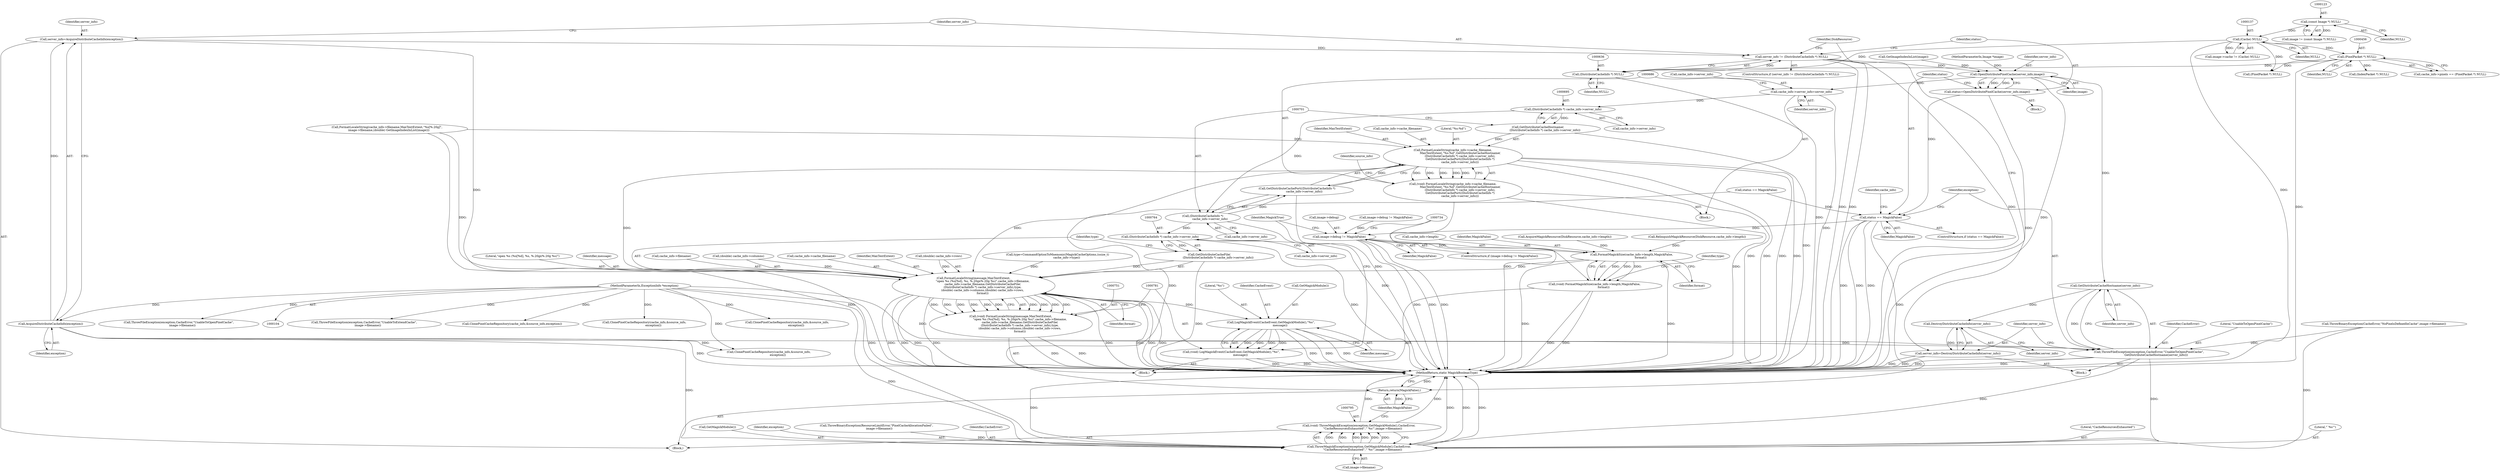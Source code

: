 digraph "0_ImageMagick_4e81ce8b07219c69a9aeccb0f7f7b927ca6db74c_0@pointer" {
"1000633" [label="(Call,server_info != (DistributeCacheInfo *) NULL)"];
"1000628" [label="(Call,server_info=AcquireDistributeCacheInfo(exception))"];
"1000630" [label="(Call,AcquireDistributeCacheInfo(exception))"];
"1000107" [label="(MethodParameterIn,ExceptionInfo *exception)"];
"1000635" [label="(Call,(DistributeCacheInfo *) NULL)"];
"1000455" [label="(Call,(PixelPacket *) NULL)"];
"1000136" [label="(Call,(Cache) NULL)"];
"1000122" [label="(Call,(const Image *) NULL)"];
"1000641" [label="(Call,OpenDistributePixelCache(server_info,image))"];
"1000639" [label="(Call,status=OpenDistributePixelCache(server_info,image))"];
"1000645" [label="(Call,status == MagickFalse)"];
"1000727" [label="(Call,image->debug != MagickFalse)"];
"1000735" [label="(Call,FormatMagickSize(cache_info->length,MagickFalse,\n                    format))"];
"1000733" [label="(Call,(void) FormatMagickSize(cache_info->length,MagickFalse,\n                    format))"];
"1000752" [label="(Call,FormatLocaleString(message,MaxTextExtent,\n                    \"open %s (%s[%d], %s, %.20gx%.20g %s)\",cache_info->filename,\n                    cache_info->cache_filename,GetDistributeCacheFile(\n                    (DistributeCacheInfo *) cache_info->server_info),type,\n                    (double) cache_info->columns,(double) cache_info->rows,\n                    format))"];
"1000750" [label="(Call,(void) FormatLocaleString(message,MaxTextExtent,\n                    \"open %s (%s[%d], %s, %.20gx%.20g %s)\",cache_info->filename,\n                    cache_info->cache_filename,GetDistributeCacheFile(\n                    (DistributeCacheInfo *) cache_info->server_info),type,\n                    (double) cache_info->columns,(double) cache_info->rows,\n                    format))"];
"1000782" [label="(Call,LogMagickEvent(CacheEvent,GetMagickModule(),\"%s\",\n                    message))"];
"1000780" [label="(Call,(void) LogMagickEvent(CacheEvent,GetMagickModule(),\"%s\",\n                    message))"];
"1000805" [label="(Return,return(MagickFalse);)"];
"1000653" [label="(Call,GetDistributeCacheHostname(server_info))"];
"1000649" [label="(Call,ThrowFileException(exception,CacheError,\"UnableToOpenPixelCache\",\n                GetDistributeCacheHostname(server_info)))"];
"1000796" [label="(Call,ThrowMagickException(exception,GetMagickModule(),CacheError,\n        \"CacheResourcesExhausted\",\"`%s'\",image->filename))"];
"1000794" [label="(Call,(void) ThrowMagickException(exception,GetMagickModule(),CacheError,\n        \"CacheResourcesExhausted\",\"`%s'\",image->filename))"];
"1000657" [label="(Call,DestroyDistributeCacheInfo(server_info))"];
"1000655" [label="(Call,server_info=DestroyDistributeCacheInfo(server_info))"];
"1000680" [label="(Call,cache_info->server_info=server_info)"];
"1000694" [label="(Call,(DistributeCacheInfo *) cache_info->server_info)"];
"1000693" [label="(Call,GetDistributeCacheHostname(\n                (DistributeCacheInfo *) cache_info->server_info))"];
"1000687" [label="(Call,FormatLocaleString(cache_info->cache_filename,\n                MaxTextExtent,\"%s:%d\",GetDistributeCacheHostname(\n                (DistributeCacheInfo *) cache_info->server_info),\n                GetDistributeCachePort((DistributeCacheInfo *)\n                cache_info->server_info)))"];
"1000685" [label="(Call,(void) FormatLocaleString(cache_info->cache_filename,\n                MaxTextExtent,\"%s:%d\",GetDistributeCacheHostname(\n                (DistributeCacheInfo *) cache_info->server_info),\n                GetDistributeCachePort((DistributeCacheInfo *)\n                cache_info->server_info)))"];
"1000700" [label="(Call,(DistributeCacheInfo *)\n                cache_info->server_info)"];
"1000699" [label="(Call,GetDistributeCachePort((DistributeCacheInfo *)\n                cache_info->server_info))"];
"1000763" [label="(Call,(DistributeCacheInfo *) cache_info->server_info)"];
"1000762" [label="(Call,GetDistributeCacheFile(\n                    (DistributeCacheInfo *) cache_info->server_info))"];
"1000641" [label="(Call,OpenDistributePixelCache(server_info,image))"];
"1000640" [label="(Identifier,status)"];
"1000607" [label="(Call,status == MagickFalse)"];
"1000105" [label="(MethodParameterIn,Image *image)"];
"1000140" [label="(Call,image->debug != MagickFalse)"];
"1000637" [label="(Identifier,NULL)"];
"1000687" [label="(Call,FormatLocaleString(cache_info->cache_filename,\n                MaxTextExtent,\"%s:%d\",GetDistributeCacheHostname(\n                (DistributeCacheInfo *) cache_info->server_info),\n                GetDistributeCachePort((DistributeCacheInfo *)\n                cache_info->server_info)))"];
"1000692" [label="(Literal,\"%s:%d\")"];
"1000726" [label="(ControlStructure,if (image->debug != MagickFalse))"];
"1000756" [label="(Call,cache_info->filename)"];
"1000782" [label="(Call,LogMagickEvent(CacheEvent,GetMagickModule(),\"%s\",\n                    message))"];
"1000800" [label="(Literal,\"CacheResourcesExhausted\")"];
"1000754" [label="(Identifier,MaxTextExtent)"];
"1000786" [label="(Identifier,message)"];
"1000759" [label="(Call,cache_info->cache_filename)"];
"1000785" [label="(Literal,\"%s\")"];
"1000658" [label="(Identifier,server_info)"];
"1001191" [label="(MethodReturn,static MagickBooleanType)"];
"1000638" [label="(Block,)"];
"1000646" [label="(Identifier,status)"];
"1000794" [label="(Call,(void) ThrowMagickException(exception,GetMagickModule(),CacheError,\n        \"CacheResourcesExhausted\",\"`%s'\",image->filename))"];
"1000644" [label="(ControlStructure,if (status == MagickFalse))"];
"1000790" [label="(Identifier,DiskResource)"];
"1000867" [label="(Call,ThrowFileException(exception,CacheError,\"UnableToExtendCache\",\n        image->filename))"];
"1000166" [label="(Call,ThrowBinaryException(CacheError,\"NoPixelsDefinedInCache\",image->filename))"];
"1000684" [label="(Identifier,server_info)"];
"1000615" [label="(Block,)"];
"1000696" [label="(Call,cache_info->server_info)"];
"1000700" [label="(Call,(DistributeCacheInfo *)\n                cache_info->server_info)"];
"1000455" [label="(Call,(PixelPacket *) NULL)"];
"1000762" [label="(Call,GetDistributeCacheFile(\n                    (DistributeCacheInfo *) cache_info->server_info))"];
"1000805" [label="(Return,return(MagickFalse);)"];
"1001123" [label="(Call,ClonePixelCacheRepository(cache_info,&source_info,exception))"];
"1000699" [label="(Call,GetDistributeCachePort((DistributeCacheInfo *)\n                cache_info->server_info))"];
"1000779" [label="(Identifier,format)"];
"1000750" [label="(Call,(void) FormatLocaleString(message,MaxTextExtent,\n                    \"open %s (%s[%d], %s, %.20gx%.20g %s)\",cache_info->filename,\n                    cache_info->cache_filename,GetDistributeCacheFile(\n                    (DistributeCacheInfo *) cache_info->server_info),type,\n                    (double) cache_info->columns,(double) cache_info->rows,\n                    format))"];
"1000516" [label="(Call,ClonePixelCacheRepository(cache_info,&source_info,\n                    exception))"];
"1000688" [label="(Call,cache_info->cache_filename)"];
"1000650" [label="(Identifier,exception)"];
"1000783" [label="(Identifier,CacheEvent)"];
"1000219" [label="(Call,FormatLocaleString(cache_info->filename,MaxTextExtent,\"%s[%.20g]\",\n    image->filename,(double) GetImageIndexInList(image)))"];
"1000801" [label="(Literal,\"`%s'\")"];
"1000774" [label="(Call,(double) cache_info->rows)"];
"1000657" [label="(Call,DestroyDistributeCacheInfo(server_info))"];
"1000685" [label="(Call,(void) FormatLocaleString(cache_info->cache_filename,\n                MaxTextExtent,\"%s:%d\",GetDistributeCacheHostname(\n                (DistributeCacheInfo *) cache_info->server_info),\n                GetDistributeCachePort((DistributeCacheInfo *)\n                cache_info->server_info)))"];
"1000652" [label="(Literal,\"UnableToOpenPixelCache\")"];
"1000798" [label="(Call,GetMagickModule())"];
"1000768" [label="(Identifier,type)"];
"1000639" [label="(Call,status=OpenDistributePixelCache(server_info,image))"];
"1001037" [label="(Call,ClonePixelCacheRepository(cache_info,&source_info,\n                    exception))"];
"1000633" [label="(Call,server_info != (DistributeCacheInfo *) NULL)"];
"1000132" [label="(Call,image->cache != (Cache) NULL)"];
"1000739" [label="(Identifier,MagickFalse)"];
"1000727" [label="(Call,image->debug != MagickFalse)"];
"1000802" [label="(Call,image->filename)"];
"1000740" [label="(Identifier,format)"];
"1000735" [label="(Call,FormatMagickSize(cache_info->length,MagickFalse,\n                    format))"];
"1000631" [label="(Identifier,exception)"];
"1000600" [label="(Call,AcquireMagickResource(DiskResource,cache_info->length))"];
"1000635" [label="(Call,(DistributeCacheInfo *) NULL)"];
"1000483" [label="(Call,(IndexPacket *) NULL)"];
"1000654" [label="(Identifier,server_info)"];
"1000694" [label="(Call,(DistributeCacheInfo *) cache_info->server_info)"];
"1000656" [label="(Identifier,server_info)"];
"1000457" [label="(Identifier,NULL)"];
"1000138" [label="(Identifier,NULL)"];
"1000634" [label="(Identifier,server_info)"];
"1000660" [label="(Block,)"];
"1000797" [label="(Identifier,exception)"];
"1000630" [label="(Call,AcquireDistributeCacheInfo(exception))"];
"1000691" [label="(Identifier,MaxTextExtent)"];
"1000741" [label="(Call,type=CommandOptionToMnemonic(MagickCacheOptions,(ssize_t)\n                    cache_info->type))"];
"1000645" [label="(Call,status == MagickFalse)"];
"1000107" [label="(MethodParameterIn,ExceptionInfo *exception)"];
"1000731" [label="(Identifier,MagickFalse)"];
"1000648" [label="(Block,)"];
"1000339" [label="(Call,ThrowBinaryException(ResourceLimitError,\"PixelCacheAllocationFailed\",\n      image->filename))"];
"1000122" [label="(Call,(const Image *) NULL)"];
"1000718" [label="(Call,ClonePixelCacheRepository(cache_info,&source_info,\n                    exception))"];
"1000642" [label="(Identifier,server_info)"];
"1000780" [label="(Call,(void) LogMagickEvent(CacheEvent,GetMagickModule(),\"%s\",\n                    message))"];
"1000968" [label="(Call,(PixelPacket *) NULL)"];
"1000653" [label="(Call,GetDistributeCacheHostname(server_info))"];
"1000623" [label="(Call,RelinquishMagickResource(DiskResource,cache_info->length))"];
"1000796" [label="(Call,ThrowMagickException(exception,GetMagickModule(),CacheError,\n        \"CacheResourcesExhausted\",\"`%s'\",image->filename))"];
"1000451" [label="(Call,cache_info->pixels == (PixelPacket *) NULL)"];
"1000693" [label="(Call,GetDistributeCacheHostname(\n                (DistributeCacheInfo *) cache_info->server_info))"];
"1000124" [label="(Identifier,NULL)"];
"1000680" [label="(Call,cache_info->server_info=server_info)"];
"1000681" [label="(Call,cache_info->server_info)"];
"1000649" [label="(Call,ThrowFileException(exception,CacheError,\"UnableToOpenPixelCache\",\n                GetDistributeCacheHostname(server_info)))"];
"1000736" [label="(Call,cache_info->length)"];
"1000752" [label="(Call,FormatLocaleString(message,MaxTextExtent,\n                    \"open %s (%s[%d], %s, %.20gx%.20g %s)\",cache_info->filename,\n                    cache_info->cache_filename,GetDistributeCacheFile(\n                    (DistributeCacheInfo *) cache_info->server_info),type,\n                    (double) cache_info->columns,(double) cache_info->rows,\n                    format))"];
"1000136" [label="(Call,(Cache) NULL)"];
"1000769" [label="(Call,(double) cache_info->columns)"];
"1000784" [label="(Call,GetMagickModule())"];
"1000840" [label="(Call,ThrowFileException(exception,CacheError,\"UnableToOpenPixelCache\",\n        image->filename))"];
"1000628" [label="(Call,server_info=AcquireDistributeCacheInfo(exception))"];
"1000647" [label="(Identifier,MagickFalse)"];
"1000733" [label="(Call,(void) FormatMagickSize(cache_info->length,MagickFalse,\n                    format))"];
"1000632" [label="(ControlStructure,if (server_info != (DistributeCacheInfo *) NULL))"];
"1000655" [label="(Call,server_info=DestroyDistributeCacheInfo(server_info))"];
"1000755" [label="(Literal,\"open %s (%s[%d], %s, %.20gx%.20g %s)\")"];
"1000230" [label="(Call,GetImageIndexInList(image))"];
"1000651" [label="(Identifier,CacheError)"];
"1000629" [label="(Identifier,server_info)"];
"1000728" [label="(Call,image->debug)"];
"1000663" [label="(Identifier,cache_info)"];
"1000806" [label="(Identifier,MagickFalse)"];
"1000788" [label="(Identifier,MagickTrue)"];
"1000643" [label="(Identifier,image)"];
"1000763" [label="(Call,(DistributeCacheInfo *) cache_info->server_info)"];
"1000753" [label="(Identifier,message)"];
"1000732" [label="(Block,)"];
"1000120" [label="(Call,image != (const Image *) NULL)"];
"1000799" [label="(Identifier,CacheError)"];
"1000702" [label="(Call,cache_info->server_info)"];
"1000709" [label="(Identifier,source_info)"];
"1000765" [label="(Call,cache_info->server_info)"];
"1000742" [label="(Identifier,type)"];
"1000633" -> "1000632"  [label="AST: "];
"1000633" -> "1000635"  [label="CFG: "];
"1000634" -> "1000633"  [label="AST: "];
"1000635" -> "1000633"  [label="AST: "];
"1000640" -> "1000633"  [label="CFG: "];
"1000790" -> "1000633"  [label="CFG: "];
"1000633" -> "1001191"  [label="DDG: "];
"1000633" -> "1001191"  [label="DDG: "];
"1000633" -> "1001191"  [label="DDG: "];
"1000628" -> "1000633"  [label="DDG: "];
"1000635" -> "1000633"  [label="DDG: "];
"1000633" -> "1000641"  [label="DDG: "];
"1000628" -> "1000615"  [label="AST: "];
"1000628" -> "1000630"  [label="CFG: "];
"1000629" -> "1000628"  [label="AST: "];
"1000630" -> "1000628"  [label="AST: "];
"1000634" -> "1000628"  [label="CFG: "];
"1000628" -> "1001191"  [label="DDG: "];
"1000630" -> "1000628"  [label="DDG: "];
"1000630" -> "1000631"  [label="CFG: "];
"1000631" -> "1000630"  [label="AST: "];
"1000630" -> "1001191"  [label="DDG: "];
"1000107" -> "1000630"  [label="DDG: "];
"1000630" -> "1000649"  [label="DDG: "];
"1000630" -> "1000718"  [label="DDG: "];
"1000630" -> "1000796"  [label="DDG: "];
"1000107" -> "1000104"  [label="AST: "];
"1000107" -> "1001191"  [label="DDG: "];
"1000107" -> "1000516"  [label="DDG: "];
"1000107" -> "1000649"  [label="DDG: "];
"1000107" -> "1000718"  [label="DDG: "];
"1000107" -> "1000796"  [label="DDG: "];
"1000107" -> "1000840"  [label="DDG: "];
"1000107" -> "1000867"  [label="DDG: "];
"1000107" -> "1001037"  [label="DDG: "];
"1000107" -> "1001123"  [label="DDG: "];
"1000635" -> "1000637"  [label="CFG: "];
"1000636" -> "1000635"  [label="AST: "];
"1000637" -> "1000635"  [label="AST: "];
"1000635" -> "1001191"  [label="DDG: "];
"1000455" -> "1000635"  [label="DDG: "];
"1000136" -> "1000635"  [label="DDG: "];
"1000455" -> "1000451"  [label="AST: "];
"1000455" -> "1000457"  [label="CFG: "];
"1000456" -> "1000455"  [label="AST: "];
"1000457" -> "1000455"  [label="AST: "];
"1000451" -> "1000455"  [label="CFG: "];
"1000455" -> "1001191"  [label="DDG: "];
"1000455" -> "1000451"  [label="DDG: "];
"1000136" -> "1000455"  [label="DDG: "];
"1000455" -> "1000483"  [label="DDG: "];
"1000455" -> "1000968"  [label="DDG: "];
"1000136" -> "1000132"  [label="AST: "];
"1000136" -> "1000138"  [label="CFG: "];
"1000137" -> "1000136"  [label="AST: "];
"1000138" -> "1000136"  [label="AST: "];
"1000132" -> "1000136"  [label="CFG: "];
"1000136" -> "1001191"  [label="DDG: "];
"1000136" -> "1000132"  [label="DDG: "];
"1000122" -> "1000136"  [label="DDG: "];
"1000136" -> "1000968"  [label="DDG: "];
"1000122" -> "1000120"  [label="AST: "];
"1000122" -> "1000124"  [label="CFG: "];
"1000123" -> "1000122"  [label="AST: "];
"1000124" -> "1000122"  [label="AST: "];
"1000120" -> "1000122"  [label="CFG: "];
"1000122" -> "1000120"  [label="DDG: "];
"1000641" -> "1000639"  [label="AST: "];
"1000641" -> "1000643"  [label="CFG: "];
"1000642" -> "1000641"  [label="AST: "];
"1000643" -> "1000641"  [label="AST: "];
"1000639" -> "1000641"  [label="CFG: "];
"1000641" -> "1001191"  [label="DDG: "];
"1000641" -> "1000639"  [label="DDG: "];
"1000641" -> "1000639"  [label="DDG: "];
"1000230" -> "1000641"  [label="DDG: "];
"1000105" -> "1000641"  [label="DDG: "];
"1000641" -> "1000653"  [label="DDG: "];
"1000641" -> "1000680"  [label="DDG: "];
"1000639" -> "1000638"  [label="AST: "];
"1000640" -> "1000639"  [label="AST: "];
"1000646" -> "1000639"  [label="CFG: "];
"1000639" -> "1001191"  [label="DDG: "];
"1000639" -> "1000645"  [label="DDG: "];
"1000645" -> "1000644"  [label="AST: "];
"1000645" -> "1000647"  [label="CFG: "];
"1000646" -> "1000645"  [label="AST: "];
"1000647" -> "1000645"  [label="AST: "];
"1000650" -> "1000645"  [label="CFG: "];
"1000663" -> "1000645"  [label="CFG: "];
"1000645" -> "1001191"  [label="DDG: "];
"1000645" -> "1001191"  [label="DDG: "];
"1000645" -> "1001191"  [label="DDG: "];
"1000607" -> "1000645"  [label="DDG: "];
"1000645" -> "1000727"  [label="DDG: "];
"1000645" -> "1000805"  [label="DDG: "];
"1000727" -> "1000726"  [label="AST: "];
"1000727" -> "1000731"  [label="CFG: "];
"1000728" -> "1000727"  [label="AST: "];
"1000731" -> "1000727"  [label="AST: "];
"1000734" -> "1000727"  [label="CFG: "];
"1000788" -> "1000727"  [label="CFG: "];
"1000727" -> "1001191"  [label="DDG: "];
"1000727" -> "1001191"  [label="DDG: "];
"1000727" -> "1001191"  [label="DDG: "];
"1000140" -> "1000727"  [label="DDG: "];
"1000727" -> "1000735"  [label="DDG: "];
"1000735" -> "1000733"  [label="AST: "];
"1000735" -> "1000740"  [label="CFG: "];
"1000736" -> "1000735"  [label="AST: "];
"1000739" -> "1000735"  [label="AST: "];
"1000740" -> "1000735"  [label="AST: "];
"1000733" -> "1000735"  [label="CFG: "];
"1000735" -> "1001191"  [label="DDG: "];
"1000735" -> "1001191"  [label="DDG: "];
"1000735" -> "1000733"  [label="DDG: "];
"1000735" -> "1000733"  [label="DDG: "];
"1000735" -> "1000733"  [label="DDG: "];
"1000600" -> "1000735"  [label="DDG: "];
"1000623" -> "1000735"  [label="DDG: "];
"1000735" -> "1000752"  [label="DDG: "];
"1000733" -> "1000732"  [label="AST: "];
"1000734" -> "1000733"  [label="AST: "];
"1000742" -> "1000733"  [label="CFG: "];
"1000733" -> "1001191"  [label="DDG: "];
"1000733" -> "1001191"  [label="DDG: "];
"1000752" -> "1000750"  [label="AST: "];
"1000752" -> "1000779"  [label="CFG: "];
"1000753" -> "1000752"  [label="AST: "];
"1000754" -> "1000752"  [label="AST: "];
"1000755" -> "1000752"  [label="AST: "];
"1000756" -> "1000752"  [label="AST: "];
"1000759" -> "1000752"  [label="AST: "];
"1000762" -> "1000752"  [label="AST: "];
"1000768" -> "1000752"  [label="AST: "];
"1000769" -> "1000752"  [label="AST: "];
"1000774" -> "1000752"  [label="AST: "];
"1000779" -> "1000752"  [label="AST: "];
"1000750" -> "1000752"  [label="CFG: "];
"1000752" -> "1001191"  [label="DDG: "];
"1000752" -> "1001191"  [label="DDG: "];
"1000752" -> "1001191"  [label="DDG: "];
"1000752" -> "1001191"  [label="DDG: "];
"1000752" -> "1001191"  [label="DDG: "];
"1000752" -> "1001191"  [label="DDG: "];
"1000752" -> "1001191"  [label="DDG: "];
"1000752" -> "1001191"  [label="DDG: "];
"1000752" -> "1000750"  [label="DDG: "];
"1000752" -> "1000750"  [label="DDG: "];
"1000752" -> "1000750"  [label="DDG: "];
"1000752" -> "1000750"  [label="DDG: "];
"1000752" -> "1000750"  [label="DDG: "];
"1000752" -> "1000750"  [label="DDG: "];
"1000752" -> "1000750"  [label="DDG: "];
"1000752" -> "1000750"  [label="DDG: "];
"1000752" -> "1000750"  [label="DDG: "];
"1000752" -> "1000750"  [label="DDG: "];
"1000687" -> "1000752"  [label="DDG: "];
"1000687" -> "1000752"  [label="DDG: "];
"1000219" -> "1000752"  [label="DDG: "];
"1000762" -> "1000752"  [label="DDG: "];
"1000741" -> "1000752"  [label="DDG: "];
"1000769" -> "1000752"  [label="DDG: "];
"1000774" -> "1000752"  [label="DDG: "];
"1000752" -> "1000782"  [label="DDG: "];
"1000750" -> "1000732"  [label="AST: "];
"1000751" -> "1000750"  [label="AST: "];
"1000781" -> "1000750"  [label="CFG: "];
"1000750" -> "1001191"  [label="DDG: "];
"1000750" -> "1001191"  [label="DDG: "];
"1000782" -> "1000780"  [label="AST: "];
"1000782" -> "1000786"  [label="CFG: "];
"1000783" -> "1000782"  [label="AST: "];
"1000784" -> "1000782"  [label="AST: "];
"1000785" -> "1000782"  [label="AST: "];
"1000786" -> "1000782"  [label="AST: "];
"1000780" -> "1000782"  [label="CFG: "];
"1000782" -> "1001191"  [label="DDG: "];
"1000782" -> "1001191"  [label="DDG: "];
"1000782" -> "1001191"  [label="DDG: "];
"1000782" -> "1000780"  [label="DDG: "];
"1000782" -> "1000780"  [label="DDG: "];
"1000782" -> "1000780"  [label="DDG: "];
"1000782" -> "1000780"  [label="DDG: "];
"1000780" -> "1000732"  [label="AST: "];
"1000781" -> "1000780"  [label="AST: "];
"1000788" -> "1000780"  [label="CFG: "];
"1000780" -> "1001191"  [label="DDG: "];
"1000780" -> "1001191"  [label="DDG: "];
"1000805" -> "1000615"  [label="AST: "];
"1000805" -> "1000806"  [label="CFG: "];
"1000806" -> "1000805"  [label="AST: "];
"1001191" -> "1000805"  [label="CFG: "];
"1000805" -> "1001191"  [label="DDG: "];
"1000806" -> "1000805"  [label="DDG: "];
"1000607" -> "1000805"  [label="DDG: "];
"1000653" -> "1000649"  [label="AST: "];
"1000653" -> "1000654"  [label="CFG: "];
"1000654" -> "1000653"  [label="AST: "];
"1000649" -> "1000653"  [label="CFG: "];
"1000653" -> "1000649"  [label="DDG: "];
"1000653" -> "1000657"  [label="DDG: "];
"1000649" -> "1000648"  [label="AST: "];
"1000650" -> "1000649"  [label="AST: "];
"1000651" -> "1000649"  [label="AST: "];
"1000652" -> "1000649"  [label="AST: "];
"1000656" -> "1000649"  [label="CFG: "];
"1000649" -> "1001191"  [label="DDG: "];
"1000649" -> "1001191"  [label="DDG: "];
"1000166" -> "1000649"  [label="DDG: "];
"1000649" -> "1000796"  [label="DDG: "];
"1000649" -> "1000796"  [label="DDG: "];
"1000796" -> "1000794"  [label="AST: "];
"1000796" -> "1000802"  [label="CFG: "];
"1000797" -> "1000796"  [label="AST: "];
"1000798" -> "1000796"  [label="AST: "];
"1000799" -> "1000796"  [label="AST: "];
"1000800" -> "1000796"  [label="AST: "];
"1000801" -> "1000796"  [label="AST: "];
"1000802" -> "1000796"  [label="AST: "];
"1000794" -> "1000796"  [label="CFG: "];
"1000796" -> "1001191"  [label="DDG: "];
"1000796" -> "1001191"  [label="DDG: "];
"1000796" -> "1001191"  [label="DDG: "];
"1000796" -> "1001191"  [label="DDG: "];
"1000796" -> "1000794"  [label="DDG: "];
"1000796" -> "1000794"  [label="DDG: "];
"1000796" -> "1000794"  [label="DDG: "];
"1000796" -> "1000794"  [label="DDG: "];
"1000796" -> "1000794"  [label="DDG: "];
"1000796" -> "1000794"  [label="DDG: "];
"1000166" -> "1000796"  [label="DDG: "];
"1000219" -> "1000796"  [label="DDG: "];
"1000339" -> "1000796"  [label="DDG: "];
"1000794" -> "1000615"  [label="AST: "];
"1000795" -> "1000794"  [label="AST: "];
"1000806" -> "1000794"  [label="CFG: "];
"1000794" -> "1001191"  [label="DDG: "];
"1000794" -> "1001191"  [label="DDG: "];
"1000657" -> "1000655"  [label="AST: "];
"1000657" -> "1000658"  [label="CFG: "];
"1000658" -> "1000657"  [label="AST: "];
"1000655" -> "1000657"  [label="CFG: "];
"1000657" -> "1000655"  [label="DDG: "];
"1000655" -> "1000648"  [label="AST: "];
"1000656" -> "1000655"  [label="AST: "];
"1000790" -> "1000655"  [label="CFG: "];
"1000655" -> "1001191"  [label="DDG: "];
"1000655" -> "1001191"  [label="DDG: "];
"1000680" -> "1000660"  [label="AST: "];
"1000680" -> "1000684"  [label="CFG: "];
"1000681" -> "1000680"  [label="AST: "];
"1000684" -> "1000680"  [label="AST: "];
"1000686" -> "1000680"  [label="CFG: "];
"1000680" -> "1001191"  [label="DDG: "];
"1000680" -> "1000694"  [label="DDG: "];
"1000694" -> "1000693"  [label="AST: "];
"1000694" -> "1000696"  [label="CFG: "];
"1000695" -> "1000694"  [label="AST: "];
"1000696" -> "1000694"  [label="AST: "];
"1000693" -> "1000694"  [label="CFG: "];
"1000694" -> "1000693"  [label="DDG: "];
"1000694" -> "1000700"  [label="DDG: "];
"1000693" -> "1000687"  [label="AST: "];
"1000701" -> "1000693"  [label="CFG: "];
"1000693" -> "1001191"  [label="DDG: "];
"1000693" -> "1000687"  [label="DDG: "];
"1000687" -> "1000685"  [label="AST: "];
"1000687" -> "1000699"  [label="CFG: "];
"1000688" -> "1000687"  [label="AST: "];
"1000691" -> "1000687"  [label="AST: "];
"1000692" -> "1000687"  [label="AST: "];
"1000699" -> "1000687"  [label="AST: "];
"1000685" -> "1000687"  [label="CFG: "];
"1000687" -> "1001191"  [label="DDG: "];
"1000687" -> "1001191"  [label="DDG: "];
"1000687" -> "1001191"  [label="DDG: "];
"1000687" -> "1001191"  [label="DDG: "];
"1000687" -> "1000685"  [label="DDG: "];
"1000687" -> "1000685"  [label="DDG: "];
"1000687" -> "1000685"  [label="DDG: "];
"1000687" -> "1000685"  [label="DDG: "];
"1000687" -> "1000685"  [label="DDG: "];
"1000219" -> "1000687"  [label="DDG: "];
"1000699" -> "1000687"  [label="DDG: "];
"1000685" -> "1000660"  [label="AST: "];
"1000686" -> "1000685"  [label="AST: "];
"1000709" -> "1000685"  [label="CFG: "];
"1000685" -> "1001191"  [label="DDG: "];
"1000685" -> "1001191"  [label="DDG: "];
"1000700" -> "1000699"  [label="AST: "];
"1000700" -> "1000702"  [label="CFG: "];
"1000701" -> "1000700"  [label="AST: "];
"1000702" -> "1000700"  [label="AST: "];
"1000699" -> "1000700"  [label="CFG: "];
"1000700" -> "1001191"  [label="DDG: "];
"1000700" -> "1000699"  [label="DDG: "];
"1000700" -> "1000763"  [label="DDG: "];
"1000699" -> "1001191"  [label="DDG: "];
"1000763" -> "1000762"  [label="AST: "];
"1000763" -> "1000765"  [label="CFG: "];
"1000764" -> "1000763"  [label="AST: "];
"1000765" -> "1000763"  [label="AST: "];
"1000762" -> "1000763"  [label="CFG: "];
"1000763" -> "1001191"  [label="DDG: "];
"1000763" -> "1000762"  [label="DDG: "];
"1000768" -> "1000762"  [label="CFG: "];
"1000762" -> "1001191"  [label="DDG: "];
}
